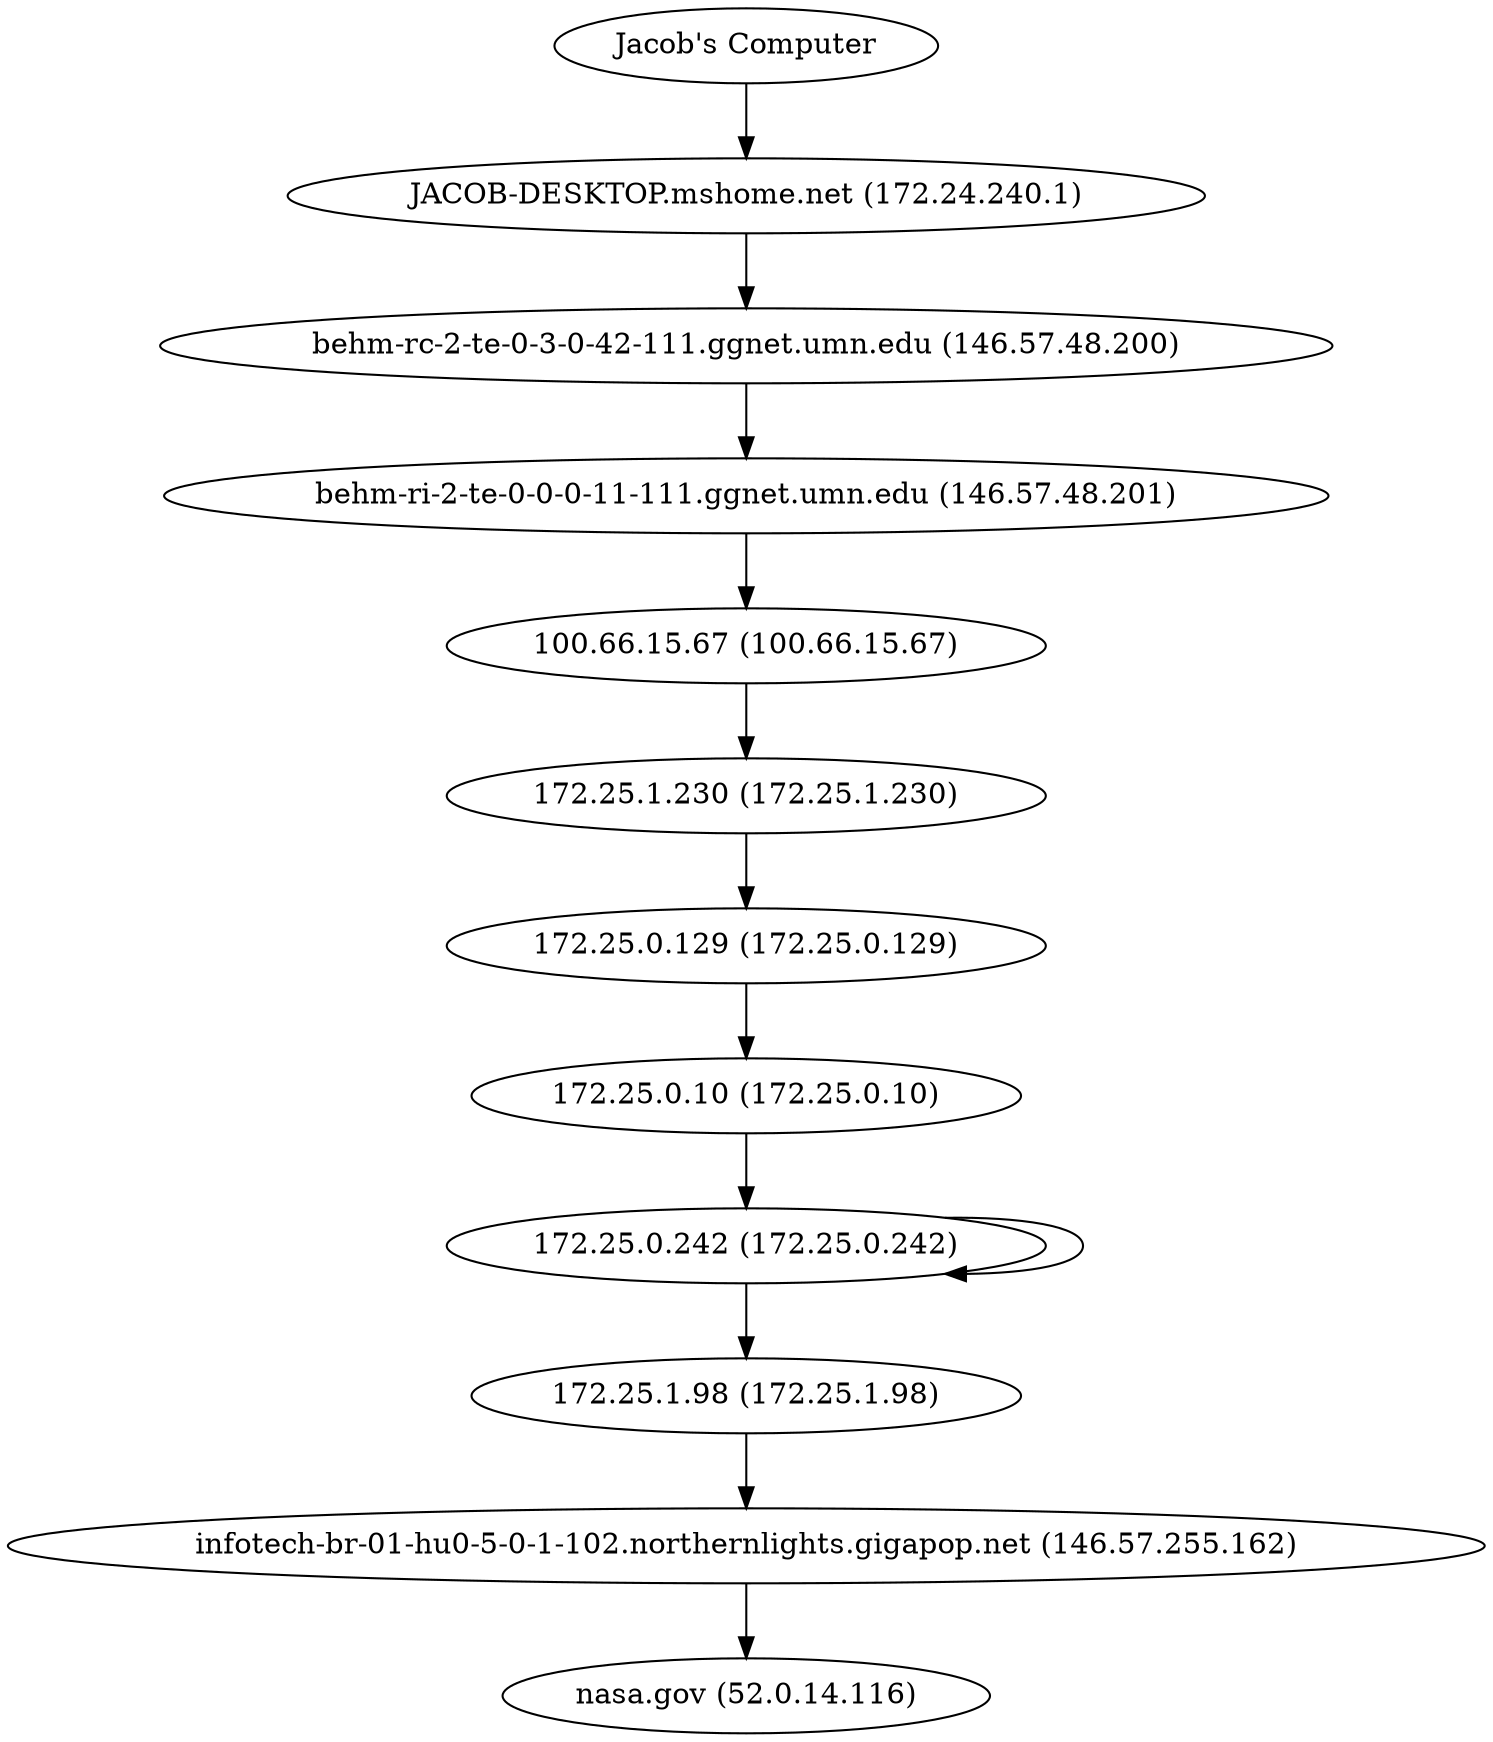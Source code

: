 digraph network {

// traceroute to nasa.gov (52.0.14.116), 60 hops max, 60 byte packets
"Jacob's Computer" -> "JACOB-DESKTOP.mshome.net (172.24.240.1)";
"JACOB-DESKTOP.mshome.net (172.24.240.1)" -> "behm-rc-2-te-0-3-0-42-111.ggnet.umn.edu (146.57.48.200)";
"behm-rc-2-te-0-3-0-42-111.ggnet.umn.edu (146.57.48.200)" -> "behm-ri-2-te-0-0-0-11-111.ggnet.umn.edu (146.57.48.201)";
"behm-ri-2-te-0-0-0-11-111.ggnet.umn.edu (146.57.48.201)" -> "100.66.15.67 (100.66.15.67)";
"100.66.15.67 (100.66.15.67)" -> "172.25.1.230 (172.25.1.230)";
"172.25.1.230 (172.25.1.230)" -> "172.25.0.129 (172.25.0.129)";
"172.25.0.129 (172.25.0.129)" -> "172.25.0.10 (172.25.0.10)";
"172.25.0.10 (172.25.0.10)" -> "172.25.0.242 (172.25.0.242)";
"172.25.0.242 (172.25.0.242)" -> "172.25.0.242 (172.25.0.242)";
"172.25.0.242 (172.25.0.242)" -> "172.25.1.98 (172.25.1.98)";
"172.25.1.98 (172.25.1.98)" -> "infotech-br-01-hu0-5-0-1-102.northernlights.gigapop.net (146.57.255.162)";
"infotech-br-01-hu0-5-0-1-102.northernlights.gigapop.net (146.57.255.162)" -> "nasa.gov (52.0.14.116)";
}
